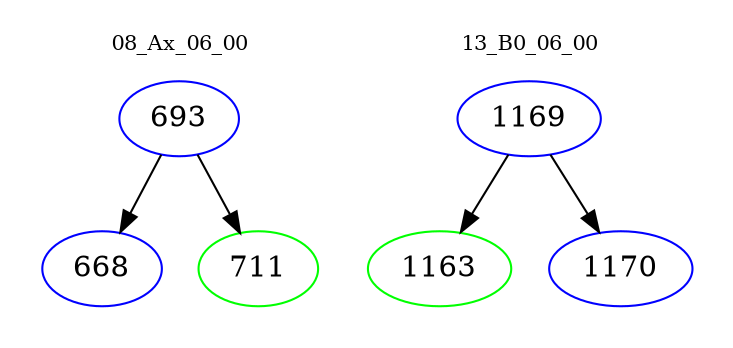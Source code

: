 digraph{
subgraph cluster_0 {
color = white
label = "08_Ax_06_00";
fontsize=10;
T0_693 [label="693", color="blue"]
T0_693 -> T0_668 [color="black"]
T0_668 [label="668", color="blue"]
T0_693 -> T0_711 [color="black"]
T0_711 [label="711", color="green"]
}
subgraph cluster_1 {
color = white
label = "13_B0_06_00";
fontsize=10;
T1_1169 [label="1169", color="blue"]
T1_1169 -> T1_1163 [color="black"]
T1_1163 [label="1163", color="green"]
T1_1169 -> T1_1170 [color="black"]
T1_1170 [label="1170", color="blue"]
}
}
